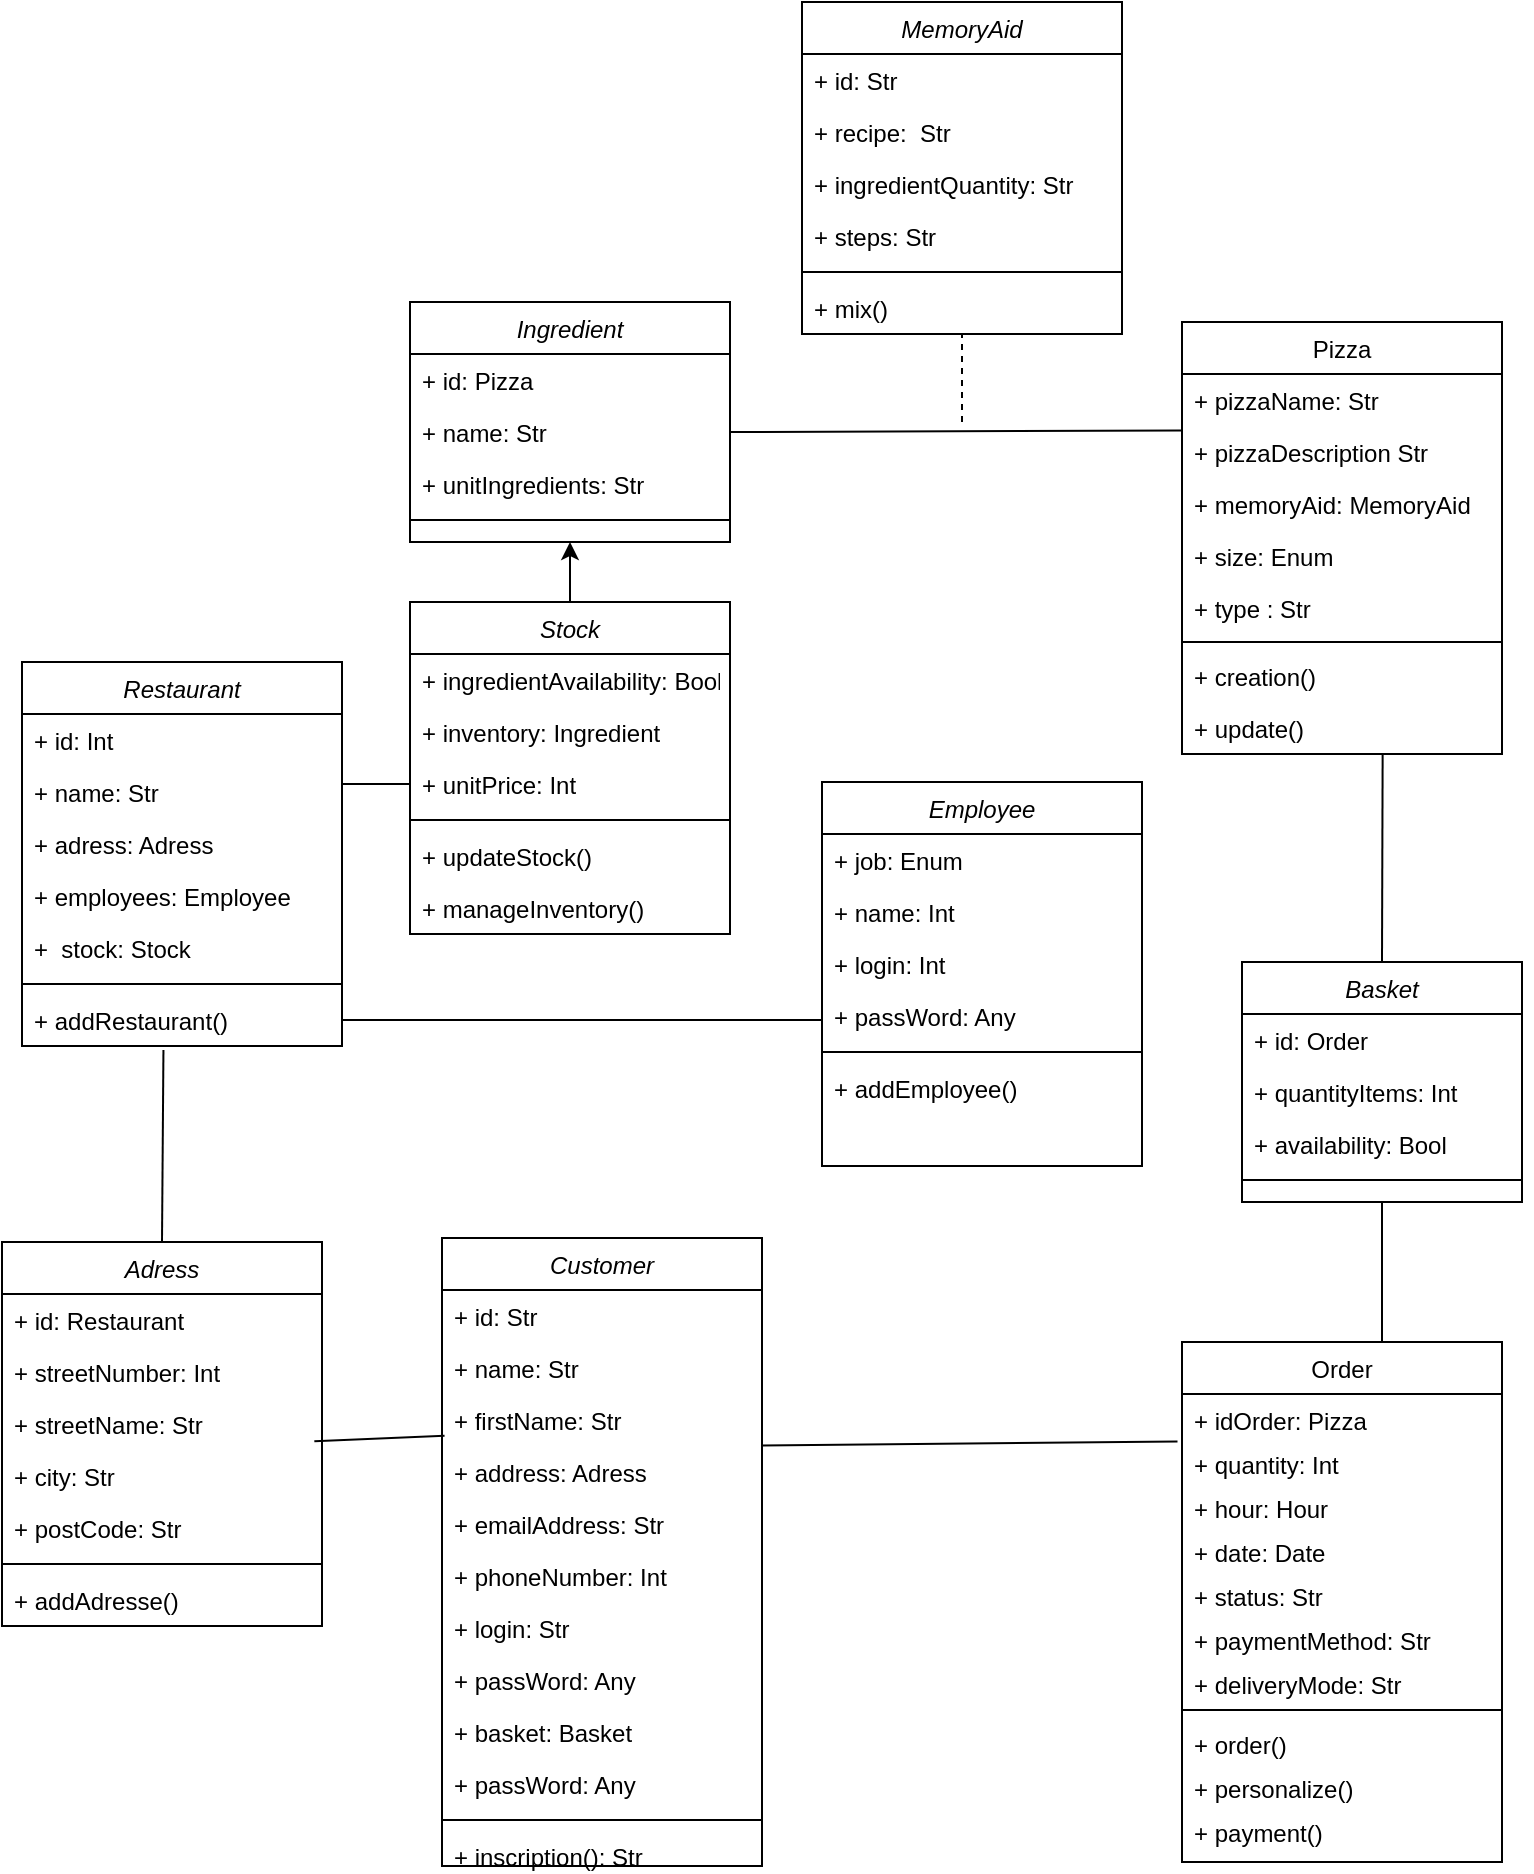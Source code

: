 <mxfile version="20.8.22" type="device"><diagram id="C5RBs43oDa-KdzZeNtuy" name="Page-1"><mxGraphModel dx="1681" dy="583" grid="1" gridSize="10" guides="1" tooltips="1" connect="1" arrows="1" fold="1" page="1" pageScale="1" pageWidth="827" pageHeight="1169" math="0" shadow="0"><root><mxCell id="WIyWlLk6GJQsqaUBKTNV-0"/><mxCell id="WIyWlLk6GJQsqaUBKTNV-1" parent="WIyWlLk6GJQsqaUBKTNV-0"/><mxCell id="zkfFHV4jXpPFQw0GAbJ--0" value="Customer" style="swimlane;fontStyle=2;align=center;verticalAlign=top;childLayout=stackLayout;horizontal=1;startSize=26;horizontalStack=0;resizeParent=1;resizeLast=0;collapsible=1;marginBottom=0;rounded=0;shadow=0;strokeWidth=1;" parent="WIyWlLk6GJQsqaUBKTNV-1" vertex="1"><mxGeometry x="270" y="628" width="160" height="314" as="geometry"><mxRectangle x="230" y="140" width="160" height="26" as="alternateBounds"/></mxGeometry></mxCell><mxCell id="zkfFHV4jXpPFQw0GAbJ--1" value="+ id: Str" style="text;align=left;verticalAlign=top;spacingLeft=4;spacingRight=4;overflow=hidden;rotatable=0;points=[[0,0.5],[1,0.5]];portConstraint=eastwest;" parent="zkfFHV4jXpPFQw0GAbJ--0" vertex="1"><mxGeometry y="26" width="160" height="26" as="geometry"/></mxCell><mxCell id="oWR96IJqi7vCmlH9V8G7-21" value="+ name: Str" style="text;align=left;verticalAlign=top;spacingLeft=4;spacingRight=4;overflow=hidden;rotatable=0;points=[[0,0.5],[1,0.5]];portConstraint=eastwest;" parent="zkfFHV4jXpPFQw0GAbJ--0" vertex="1"><mxGeometry y="52" width="160" height="26" as="geometry"/></mxCell><mxCell id="zkfFHV4jXpPFQw0GAbJ--2" value="+ firstName: Str" style="text;align=left;verticalAlign=top;spacingLeft=4;spacingRight=4;overflow=hidden;rotatable=0;points=[[0,0.5],[1,0.5]];portConstraint=eastwest;rounded=0;shadow=0;html=0;" parent="zkfFHV4jXpPFQw0GAbJ--0" vertex="1"><mxGeometry y="78" width="160" height="26" as="geometry"/></mxCell><mxCell id="zkfFHV4jXpPFQw0GAbJ--3" value="+ address: Adress" style="text;align=left;verticalAlign=top;spacingLeft=4;spacingRight=4;overflow=hidden;rotatable=0;points=[[0,0.5],[1,0.5]];portConstraint=eastwest;rounded=0;shadow=0;html=0;" parent="zkfFHV4jXpPFQw0GAbJ--0" vertex="1"><mxGeometry y="104" width="160" height="26" as="geometry"/></mxCell><mxCell id="oWR96IJqi7vCmlH9V8G7-4" value="+ emailAddress: Str" style="text;align=left;verticalAlign=top;spacingLeft=4;spacingRight=4;overflow=hidden;rotatable=0;points=[[0,0.5],[1,0.5]];portConstraint=eastwest;rounded=0;shadow=0;html=0;" parent="zkfFHV4jXpPFQw0GAbJ--0" vertex="1"><mxGeometry y="130" width="160" height="26" as="geometry"/></mxCell><mxCell id="oWR96IJqi7vCmlH9V8G7-5" value="+ phoneNumber: Int" style="text;align=left;verticalAlign=top;spacingLeft=4;spacingRight=4;overflow=hidden;rotatable=0;points=[[0,0.5],[1,0.5]];portConstraint=eastwest;rounded=0;shadow=0;html=0;" parent="zkfFHV4jXpPFQw0GAbJ--0" vertex="1"><mxGeometry y="156" width="160" height="26" as="geometry"/></mxCell><mxCell id="oWR96IJqi7vCmlH9V8G7-6" value="+ login: Str" style="text;align=left;verticalAlign=top;spacingLeft=4;spacingRight=4;overflow=hidden;rotatable=0;points=[[0,0.5],[1,0.5]];portConstraint=eastwest;rounded=0;shadow=0;html=0;" parent="zkfFHV4jXpPFQw0GAbJ--0" vertex="1"><mxGeometry y="182" width="160" height="26" as="geometry"/></mxCell><mxCell id="oWR96IJqi7vCmlH9V8G7-7" value="+ passWord: Any" style="text;align=left;verticalAlign=top;spacingLeft=4;spacingRight=4;overflow=hidden;rotatable=0;points=[[0,0.5],[1,0.5]];portConstraint=eastwest;rounded=0;shadow=0;html=0;" parent="zkfFHV4jXpPFQw0GAbJ--0" vertex="1"><mxGeometry y="208" width="160" height="26" as="geometry"/></mxCell><mxCell id="oWR96IJqi7vCmlH9V8G7-186" value="+ basket: Basket" style="text;align=left;verticalAlign=top;spacingLeft=4;spacingRight=4;overflow=hidden;rotatable=0;points=[[0,0.5],[1,0.5]];portConstraint=eastwest;rounded=0;shadow=0;html=0;" parent="zkfFHV4jXpPFQw0GAbJ--0" vertex="1"><mxGeometry y="234" width="160" height="26" as="geometry"/></mxCell><mxCell id="ngTzJfOQQzczWjwQaDOp-6" value="+ passWord: Any" style="text;align=left;verticalAlign=top;spacingLeft=4;spacingRight=4;overflow=hidden;rotatable=0;points=[[0,0.5],[1,0.5]];portConstraint=eastwest;rounded=0;shadow=0;html=0;" vertex="1" parent="zkfFHV4jXpPFQw0GAbJ--0"><mxGeometry y="260" width="160" height="26" as="geometry"/></mxCell><mxCell id="zkfFHV4jXpPFQw0GAbJ--4" value="&lt;br&gt;" style="line;html=1;strokeWidth=1;align=left;verticalAlign=middle;spacingTop=-1;spacingLeft=3;spacingRight=3;rotatable=0;labelPosition=right;points=[];portConstraint=eastwest;" parent="zkfFHV4jXpPFQw0GAbJ--0" vertex="1"><mxGeometry y="286" width="160" height="10" as="geometry"/></mxCell><mxCell id="zkfFHV4jXpPFQw0GAbJ--5" value="+ inscription(): Str&#10;" style="text;align=left;verticalAlign=top;spacingLeft=4;spacingRight=4;overflow=hidden;rotatable=0;points=[[0,0.5],[1,0.5]];portConstraint=eastwest;" parent="zkfFHV4jXpPFQw0GAbJ--0" vertex="1"><mxGeometry y="296" width="160" height="18" as="geometry"/></mxCell><mxCell id="zkfFHV4jXpPFQw0GAbJ--13" value="Order" style="swimlane;fontStyle=0;align=center;verticalAlign=top;childLayout=stackLayout;horizontal=1;startSize=26;horizontalStack=0;resizeParent=1;resizeLast=0;collapsible=1;marginBottom=0;rounded=0;shadow=0;strokeWidth=1;" parent="WIyWlLk6GJQsqaUBKTNV-1" vertex="1"><mxGeometry x="640" y="680" width="160" height="260" as="geometry"><mxRectangle x="640" y="450" width="170" height="26" as="alternateBounds"/></mxGeometry></mxCell><mxCell id="oWR96IJqi7vCmlH9V8G7-34" value="+ idOrder: Pizza" style="text;align=left;verticalAlign=top;spacingLeft=4;spacingRight=4;overflow=hidden;rotatable=0;points=[[0,0.5],[1,0.5]];portConstraint=eastwest;" parent="zkfFHV4jXpPFQw0GAbJ--13" vertex="1"><mxGeometry y="26" width="160" height="22" as="geometry"/></mxCell><mxCell id="zkfFHV4jXpPFQw0GAbJ--14" value="+ quantity: Int" style="text;align=left;verticalAlign=top;spacingLeft=4;spacingRight=4;overflow=hidden;rotatable=0;points=[[0,0.5],[1,0.5]];portConstraint=eastwest;" parent="zkfFHV4jXpPFQw0GAbJ--13" vertex="1"><mxGeometry y="48" width="160" height="22" as="geometry"/></mxCell><mxCell id="oWR96IJqi7vCmlH9V8G7-31" value="+ hour: Hour" style="text;align=left;verticalAlign=top;spacingLeft=4;spacingRight=4;overflow=hidden;rotatable=0;points=[[0,0.5],[1,0.5]];portConstraint=eastwest;" parent="zkfFHV4jXpPFQw0GAbJ--13" vertex="1"><mxGeometry y="70" width="160" height="22" as="geometry"/></mxCell><mxCell id="oWR96IJqi7vCmlH9V8G7-30" value="+ date: Date" style="text;align=left;verticalAlign=top;spacingLeft=4;spacingRight=4;overflow=hidden;rotatable=0;points=[[0,0.5],[1,0.5]];portConstraint=eastwest;" parent="zkfFHV4jXpPFQw0GAbJ--13" vertex="1"><mxGeometry y="92" width="160" height="22" as="geometry"/></mxCell><mxCell id="oWR96IJqi7vCmlH9V8G7-32" value="+ status: Str" style="text;align=left;verticalAlign=top;spacingLeft=4;spacingRight=4;overflow=hidden;rotatable=0;points=[[0,0.5],[1,0.5]];portConstraint=eastwest;" parent="zkfFHV4jXpPFQw0GAbJ--13" vertex="1"><mxGeometry y="114" width="160" height="22" as="geometry"/></mxCell><mxCell id="oWR96IJqi7vCmlH9V8G7-27" value="+ paymentMethod: Str" style="text;align=left;verticalAlign=top;spacingLeft=4;spacingRight=4;overflow=hidden;rotatable=0;points=[[0,0.5],[1,0.5]];portConstraint=eastwest;" parent="zkfFHV4jXpPFQw0GAbJ--13" vertex="1"><mxGeometry y="136" width="160" height="22" as="geometry"/></mxCell><mxCell id="oWR96IJqi7vCmlH9V8G7-33" value="+ deliveryMode: Str" style="text;align=left;verticalAlign=top;spacingLeft=4;spacingRight=4;overflow=hidden;rotatable=0;points=[[0,0.5],[1,0.5]];portConstraint=eastwest;" parent="zkfFHV4jXpPFQw0GAbJ--13" vertex="1"><mxGeometry y="158" width="160" height="22" as="geometry"/></mxCell><mxCell id="zkfFHV4jXpPFQw0GAbJ--15" value="" style="line;html=1;strokeWidth=1;align=left;verticalAlign=middle;spacingTop=-1;spacingLeft=3;spacingRight=3;rotatable=0;labelPosition=right;points=[];portConstraint=eastwest;" parent="zkfFHV4jXpPFQw0GAbJ--13" vertex="1"><mxGeometry y="180" width="160" height="8" as="geometry"/></mxCell><mxCell id="oWR96IJqi7vCmlH9V8G7-25" value="+ order()" style="text;align=left;verticalAlign=top;spacingLeft=4;spacingRight=4;overflow=hidden;rotatable=0;points=[[0,0.5],[1,0.5]];portConstraint=eastwest;" parent="zkfFHV4jXpPFQw0GAbJ--13" vertex="1"><mxGeometry y="188" width="160" height="22" as="geometry"/></mxCell><mxCell id="oWR96IJqi7vCmlH9V8G7-29" value="+ personalize()" style="text;align=left;verticalAlign=top;spacingLeft=4;spacingRight=4;overflow=hidden;rotatable=0;points=[[0,0.5],[1,0.5]];portConstraint=eastwest;" parent="zkfFHV4jXpPFQw0GAbJ--13" vertex="1"><mxGeometry y="210" width="160" height="22" as="geometry"/></mxCell><mxCell id="oWR96IJqi7vCmlH9V8G7-28" value="+ payment()" style="text;align=left;verticalAlign=top;spacingLeft=4;spacingRight=4;overflow=hidden;rotatable=0;points=[[0,0.5],[1,0.5]];portConstraint=eastwest;" parent="zkfFHV4jXpPFQw0GAbJ--13" vertex="1"><mxGeometry y="232" width="160" height="28" as="geometry"/></mxCell><mxCell id="oWR96IJqi7vCmlH9V8G7-11" value="Pizza" style="swimlane;fontStyle=0;align=center;verticalAlign=top;childLayout=stackLayout;horizontal=1;startSize=26;horizontalStack=0;resizeParent=1;resizeLast=0;collapsible=1;marginBottom=0;rounded=0;shadow=0;strokeWidth=1;" parent="WIyWlLk6GJQsqaUBKTNV-1" vertex="1"><mxGeometry x="640" y="170" width="160" height="216" as="geometry"><mxRectangle x="550" y="140" width="160" height="26" as="alternateBounds"/></mxGeometry></mxCell><mxCell id="oWR96IJqi7vCmlH9V8G7-12" value="+ pizzaName: Str    " style="text;align=left;verticalAlign=top;spacingLeft=4;spacingRight=4;overflow=hidden;rotatable=0;points=[[0,0.5],[1,0.5]];portConstraint=eastwest;" parent="oWR96IJqi7vCmlH9V8G7-11" vertex="1"><mxGeometry y="26" width="160" height="26" as="geometry"/></mxCell><mxCell id="oWR96IJqi7vCmlH9V8G7-22" value="+ pizzaDescription Str    " style="text;align=left;verticalAlign=top;spacingLeft=4;spacingRight=4;overflow=hidden;rotatable=0;points=[[0,0.5],[1,0.5]];portConstraint=eastwest;" parent="oWR96IJqi7vCmlH9V8G7-11" vertex="1"><mxGeometry y="52" width="160" height="26" as="geometry"/></mxCell><mxCell id="oWR96IJqi7vCmlH9V8G7-13" value="+ memoryAid: MemoryAid" style="text;align=left;verticalAlign=top;spacingLeft=4;spacingRight=4;overflow=hidden;rotatable=0;points=[[0,0.5],[1,0.5]];portConstraint=eastwest;rounded=0;shadow=0;html=0;" parent="oWR96IJqi7vCmlH9V8G7-11" vertex="1"><mxGeometry y="78" width="160" height="26" as="geometry"/></mxCell><mxCell id="oWR96IJqi7vCmlH9V8G7-14" value="+ size: Enum" style="text;align=left;verticalAlign=top;spacingLeft=4;spacingRight=4;overflow=hidden;rotatable=0;points=[[0,0.5],[1,0.5]];portConstraint=eastwest;rounded=0;shadow=0;html=0;" parent="oWR96IJqi7vCmlH9V8G7-11" vertex="1"><mxGeometry y="104" width="160" height="26" as="geometry"/></mxCell><mxCell id="oWR96IJqi7vCmlH9V8G7-15" value="+ type : Str" style="text;align=left;verticalAlign=top;spacingLeft=4;spacingRight=4;overflow=hidden;rotatable=0;points=[[0,0.5],[1,0.5]];portConstraint=eastwest;rounded=0;shadow=0;html=0;" parent="oWR96IJqi7vCmlH9V8G7-11" vertex="1"><mxGeometry y="130" width="160" height="26" as="geometry"/></mxCell><mxCell id="oWR96IJqi7vCmlH9V8G7-16" value="" style="line;html=1;strokeWidth=1;align=left;verticalAlign=middle;spacingTop=-1;spacingLeft=3;spacingRight=3;rotatable=0;labelPosition=right;points=[];portConstraint=eastwest;" parent="oWR96IJqi7vCmlH9V8G7-11" vertex="1"><mxGeometry y="156" width="160" height="8" as="geometry"/></mxCell><mxCell id="oWR96IJqi7vCmlH9V8G7-17" value="+ creation()" style="text;align=left;verticalAlign=top;spacingLeft=4;spacingRight=4;overflow=hidden;rotatable=0;points=[[0,0.5],[1,0.5]];portConstraint=eastwest;" parent="oWR96IJqi7vCmlH9V8G7-11" vertex="1"><mxGeometry y="164" width="160" height="26" as="geometry"/></mxCell><mxCell id="oWR96IJqi7vCmlH9V8G7-18" value="+ update()" style="text;align=left;verticalAlign=top;spacingLeft=4;spacingRight=4;overflow=hidden;rotatable=0;points=[[0,0.5],[1,0.5]];portConstraint=eastwest;" parent="oWR96IJqi7vCmlH9V8G7-11" vertex="1"><mxGeometry y="190" width="160" height="26" as="geometry"/></mxCell><mxCell id="oWR96IJqi7vCmlH9V8G7-40" value="Ingredient" style="swimlane;fontStyle=2;align=center;verticalAlign=top;childLayout=stackLayout;horizontal=1;startSize=26;horizontalStack=0;resizeParent=1;resizeLast=0;collapsible=1;marginBottom=0;rounded=0;shadow=0;strokeWidth=1;" parent="WIyWlLk6GJQsqaUBKTNV-1" vertex="1"><mxGeometry x="254" y="160" width="160" height="120" as="geometry"><mxRectangle x="230" y="140" width="160" height="26" as="alternateBounds"/></mxGeometry></mxCell><mxCell id="oWR96IJqi7vCmlH9V8G7-41" value="+ id: Pizza" style="text;align=left;verticalAlign=top;spacingLeft=4;spacingRight=4;overflow=hidden;rotatable=0;points=[[0,0.5],[1,0.5]];portConstraint=eastwest;" parent="oWR96IJqi7vCmlH9V8G7-40" vertex="1"><mxGeometry y="26" width="160" height="26" as="geometry"/></mxCell><mxCell id="oWR96IJqi7vCmlH9V8G7-42" value="+ name: Str" style="text;align=left;verticalAlign=top;spacingLeft=4;spacingRight=4;overflow=hidden;rotatable=0;points=[[0,0.5],[1,0.5]];portConstraint=eastwest;" parent="oWR96IJqi7vCmlH9V8G7-40" vertex="1"><mxGeometry y="52" width="160" height="26" as="geometry"/></mxCell><mxCell id="oWR96IJqi7vCmlH9V8G7-51" value="+ unitIngredients: Str" style="text;align=left;verticalAlign=top;spacingLeft=4;spacingRight=4;overflow=hidden;rotatable=0;points=[[0,0.5],[1,0.5]];portConstraint=eastwest;rounded=0;shadow=0;html=0;" parent="oWR96IJqi7vCmlH9V8G7-40" vertex="1"><mxGeometry y="78" width="160" height="26" as="geometry"/></mxCell><mxCell id="oWR96IJqi7vCmlH9V8G7-49" value="&lt;br&gt;" style="line;html=1;strokeWidth=1;align=left;verticalAlign=middle;spacingTop=-1;spacingLeft=3;spacingRight=3;rotatable=0;labelPosition=right;points=[];portConstraint=eastwest;" parent="oWR96IJqi7vCmlH9V8G7-40" vertex="1"><mxGeometry y="104" width="160" height="10" as="geometry"/></mxCell><mxCell id="oWR96IJqi7vCmlH9V8G7-60" style="edgeStyle=orthogonalEdgeStyle;rounded=0;orthogonalLoop=1;jettySize=auto;html=1;exitX=0.5;exitY=0;exitDx=0;exitDy=0;entryX=0.5;entryY=1;entryDx=0;entryDy=0;" parent="WIyWlLk6GJQsqaUBKTNV-1" source="oWR96IJqi7vCmlH9V8G7-54" target="oWR96IJqi7vCmlH9V8G7-40" edge="1"><mxGeometry relative="1" as="geometry"/></mxCell><mxCell id="oWR96IJqi7vCmlH9V8G7-54" value="Stock" style="swimlane;fontStyle=2;align=center;verticalAlign=top;childLayout=stackLayout;horizontal=1;startSize=26;horizontalStack=0;resizeParent=1;resizeLast=0;collapsible=1;marginBottom=0;rounded=0;shadow=0;strokeWidth=1;" parent="WIyWlLk6GJQsqaUBKTNV-1" vertex="1"><mxGeometry x="254" y="310" width="160" height="166" as="geometry"><mxRectangle x="254" y="330" width="160" height="26" as="alternateBounds"/></mxGeometry></mxCell><mxCell id="oWR96IJqi7vCmlH9V8G7-55" value="+ ingredientAvailability: Bool" style="text;align=left;verticalAlign=top;spacingLeft=4;spacingRight=4;overflow=hidden;rotatable=0;points=[[0,0.5],[1,0.5]];portConstraint=eastwest;" parent="oWR96IJqi7vCmlH9V8G7-54" vertex="1"><mxGeometry y="26" width="160" height="26" as="geometry"/></mxCell><mxCell id="oWR96IJqi7vCmlH9V8G7-56" value="+ inventory: Ingredient" style="text;align=left;verticalAlign=top;spacingLeft=4;spacingRight=4;overflow=hidden;rotatable=0;points=[[0,0.5],[1,0.5]];portConstraint=eastwest;" parent="oWR96IJqi7vCmlH9V8G7-54" vertex="1"><mxGeometry y="52" width="160" height="26" as="geometry"/></mxCell><mxCell id="oWR96IJqi7vCmlH9V8G7-57" value="+ unitPrice: Int" style="text;align=left;verticalAlign=top;spacingLeft=4;spacingRight=4;overflow=hidden;rotatable=0;points=[[0,0.5],[1,0.5]];portConstraint=eastwest;rounded=0;shadow=0;html=0;" parent="oWR96IJqi7vCmlH9V8G7-54" vertex="1"><mxGeometry y="78" width="160" height="26" as="geometry"/></mxCell><mxCell id="oWR96IJqi7vCmlH9V8G7-58" value="&lt;br&gt;" style="line;html=1;strokeWidth=1;align=left;verticalAlign=middle;spacingTop=-1;spacingLeft=3;spacingRight=3;rotatable=0;labelPosition=right;points=[];portConstraint=eastwest;" parent="oWR96IJqi7vCmlH9V8G7-54" vertex="1"><mxGeometry y="104" width="160" height="10" as="geometry"/></mxCell><mxCell id="oWR96IJqi7vCmlH9V8G7-61" value="+ updateStock()" style="text;align=left;verticalAlign=top;spacingLeft=4;spacingRight=4;overflow=hidden;rotatable=0;points=[[0,0.5],[1,0.5]];portConstraint=eastwest;rounded=0;shadow=0;html=0;" parent="oWR96IJqi7vCmlH9V8G7-54" vertex="1"><mxGeometry y="114" width="160" height="26" as="geometry"/></mxCell><mxCell id="oWR96IJqi7vCmlH9V8G7-62" value="+ manageInventory()" style="text;align=left;verticalAlign=top;spacingLeft=4;spacingRight=4;overflow=hidden;rotatable=0;points=[[0,0.5],[1,0.5]];portConstraint=eastwest;rounded=0;shadow=0;html=0;" parent="oWR96IJqi7vCmlH9V8G7-54" vertex="1"><mxGeometry y="140" width="160" height="26" as="geometry"/></mxCell><mxCell id="oWR96IJqi7vCmlH9V8G7-81" value="Employee" style="swimlane;fontStyle=2;align=center;verticalAlign=top;childLayout=stackLayout;horizontal=1;startSize=26;horizontalStack=0;resizeParent=1;resizeLast=0;collapsible=1;marginBottom=0;rounded=0;shadow=0;strokeWidth=1;" parent="WIyWlLk6GJQsqaUBKTNV-1" vertex="1"><mxGeometry x="460" y="400" width="160" height="192" as="geometry"><mxRectangle x="230" y="140" width="160" height="26" as="alternateBounds"/></mxGeometry></mxCell><mxCell id="oWR96IJqi7vCmlH9V8G7-82" value="+ job: Enum" style="text;align=left;verticalAlign=top;spacingLeft=4;spacingRight=4;overflow=hidden;rotatable=0;points=[[0,0.5],[1,0.5]];portConstraint=eastwest;" parent="oWR96IJqi7vCmlH9V8G7-81" vertex="1"><mxGeometry y="26" width="160" height="26" as="geometry"/></mxCell><mxCell id="oWR96IJqi7vCmlH9V8G7-160" value="+ name: Int" style="text;align=left;verticalAlign=top;spacingLeft=4;spacingRight=4;overflow=hidden;rotatable=0;points=[[0,0.5],[1,0.5]];portConstraint=eastwest;" parent="oWR96IJqi7vCmlH9V8G7-81" vertex="1"><mxGeometry y="52" width="160" height="26" as="geometry"/></mxCell><mxCell id="oWR96IJqi7vCmlH9V8G7-83" value="+ login: Int" style="text;align=left;verticalAlign=top;spacingLeft=4;spacingRight=4;overflow=hidden;rotatable=0;points=[[0,0.5],[1,0.5]];portConstraint=eastwest;" parent="oWR96IJqi7vCmlH9V8G7-81" vertex="1"><mxGeometry y="78" width="160" height="26" as="geometry"/></mxCell><mxCell id="oWR96IJqi7vCmlH9V8G7-162" value="+ passWord: Any" style="text;align=left;verticalAlign=top;spacingLeft=4;spacingRight=4;overflow=hidden;rotatable=0;points=[[0,0.5],[1,0.5]];portConstraint=eastwest;" parent="oWR96IJqi7vCmlH9V8G7-81" vertex="1"><mxGeometry y="104" width="160" height="26" as="geometry"/></mxCell><mxCell id="oWR96IJqi7vCmlH9V8G7-85" value="&lt;br&gt;" style="line;html=1;strokeWidth=1;align=left;verticalAlign=middle;spacingTop=-1;spacingLeft=3;spacingRight=3;rotatable=0;labelPosition=right;points=[];portConstraint=eastwest;" parent="oWR96IJqi7vCmlH9V8G7-81" vertex="1"><mxGeometry y="130" width="160" height="10" as="geometry"/></mxCell><mxCell id="oWR96IJqi7vCmlH9V8G7-87" value="+ addEmployee()" style="text;align=left;verticalAlign=top;spacingLeft=4;spacingRight=4;overflow=hidden;rotatable=0;points=[[0,0.5],[1,0.5]];portConstraint=eastwest;" parent="oWR96IJqi7vCmlH9V8G7-81" vertex="1"><mxGeometry y="140" width="160" height="26" as="geometry"/></mxCell><mxCell id="oWR96IJqi7vCmlH9V8G7-89" value="" style="endArrow=none;html=1;rounded=0;exitX=1;exitY=0.5;exitDx=0;exitDy=0;entryX=-0.003;entryY=0.085;entryDx=0;entryDy=0;entryPerimeter=0;" parent="WIyWlLk6GJQsqaUBKTNV-1" source="oWR96IJqi7vCmlH9V8G7-42" target="oWR96IJqi7vCmlH9V8G7-22" edge="1"><mxGeometry width="50" height="50" relative="1" as="geometry"><mxPoint x="590" y="350" as="sourcePoint"/><mxPoint x="630" y="225" as="targetPoint"/></mxGeometry></mxCell><mxCell id="oWR96IJqi7vCmlH9V8G7-90" value="MemoryAid" style="swimlane;fontStyle=2;align=center;verticalAlign=top;childLayout=stackLayout;horizontal=1;startSize=26;horizontalStack=0;resizeParent=1;resizeLast=0;collapsible=1;marginBottom=0;rounded=0;shadow=0;strokeWidth=1;" parent="WIyWlLk6GJQsqaUBKTNV-1" vertex="1"><mxGeometry x="450" y="10" width="160" height="166" as="geometry"><mxRectangle x="230" y="140" width="160" height="26" as="alternateBounds"/></mxGeometry></mxCell><mxCell id="oWR96IJqi7vCmlH9V8G7-91" value="+ id: Str" style="text;align=left;verticalAlign=top;spacingLeft=4;spacingRight=4;overflow=hidden;rotatable=0;points=[[0,0.5],[1,0.5]];portConstraint=eastwest;" parent="oWR96IJqi7vCmlH9V8G7-90" vertex="1"><mxGeometry y="26" width="160" height="26" as="geometry"/></mxCell><mxCell id="oWR96IJqi7vCmlH9V8G7-92" value="+ recipe:  Str" style="text;align=left;verticalAlign=top;spacingLeft=4;spacingRight=4;overflow=hidden;rotatable=0;points=[[0,0.5],[1,0.5]];portConstraint=eastwest;" parent="oWR96IJqi7vCmlH9V8G7-90" vertex="1"><mxGeometry y="52" width="160" height="26" as="geometry"/></mxCell><mxCell id="oWR96IJqi7vCmlH9V8G7-93" value="+ ingredientQuantity: Str" style="text;align=left;verticalAlign=top;spacingLeft=4;spacingRight=4;overflow=hidden;rotatable=0;points=[[0,0.5],[1,0.5]];portConstraint=eastwest;rounded=0;shadow=0;html=0;" parent="oWR96IJqi7vCmlH9V8G7-90" vertex="1"><mxGeometry y="78" width="160" height="26" as="geometry"/></mxCell><mxCell id="oWR96IJqi7vCmlH9V8G7-95" value="+ steps: Str" style="text;align=left;verticalAlign=top;spacingLeft=4;spacingRight=4;overflow=hidden;rotatable=0;points=[[0,0.5],[1,0.5]];portConstraint=eastwest;" parent="oWR96IJqi7vCmlH9V8G7-90" vertex="1"><mxGeometry y="104" width="160" height="26" as="geometry"/></mxCell><mxCell id="oWR96IJqi7vCmlH9V8G7-94" value="&lt;br&gt;" style="line;html=1;strokeWidth=1;align=left;verticalAlign=middle;spacingTop=-1;spacingLeft=3;spacingRight=3;rotatable=0;labelPosition=right;points=[];portConstraint=eastwest;" parent="oWR96IJqi7vCmlH9V8G7-90" vertex="1"><mxGeometry y="130" width="160" height="10" as="geometry"/></mxCell><mxCell id="oWR96IJqi7vCmlH9V8G7-96" value="+ mix()" style="text;align=left;verticalAlign=top;spacingLeft=4;spacingRight=4;overflow=hidden;rotatable=0;points=[[0,0.5],[1,0.5]];portConstraint=eastwest;" parent="oWR96IJqi7vCmlH9V8G7-90" vertex="1"><mxGeometry y="140" width="160" height="26" as="geometry"/></mxCell><mxCell id="oWR96IJqi7vCmlH9V8G7-100" value="Adress" style="swimlane;fontStyle=2;align=center;verticalAlign=top;childLayout=stackLayout;horizontal=1;startSize=26;horizontalStack=0;resizeParent=1;resizeLast=0;collapsible=1;marginBottom=0;rounded=0;shadow=0;strokeWidth=1;" parent="WIyWlLk6GJQsqaUBKTNV-1" vertex="1"><mxGeometry x="50" y="630" width="160" height="192" as="geometry"><mxRectangle x="230" y="140" width="160" height="26" as="alternateBounds"/></mxGeometry></mxCell><mxCell id="oWR96IJqi7vCmlH9V8G7-180" value="+ id: Restaurant" style="text;align=left;verticalAlign=top;spacingLeft=4;spacingRight=4;overflow=hidden;rotatable=0;points=[[0,0.5],[1,0.5]];portConstraint=eastwest;" parent="oWR96IJqi7vCmlH9V8G7-100" vertex="1"><mxGeometry y="26" width="160" height="26" as="geometry"/></mxCell><mxCell id="oWR96IJqi7vCmlH9V8G7-101" value="+ streetNumber: Int" style="text;align=left;verticalAlign=top;spacingLeft=4;spacingRight=4;overflow=hidden;rotatable=0;points=[[0,0.5],[1,0.5]];portConstraint=eastwest;" parent="oWR96IJqi7vCmlH9V8G7-100" vertex="1"><mxGeometry y="52" width="160" height="26" as="geometry"/></mxCell><mxCell id="oWR96IJqi7vCmlH9V8G7-102" value="+ streetName: Str" style="text;align=left;verticalAlign=top;spacingLeft=4;spacingRight=4;overflow=hidden;rotatable=0;points=[[0,0.5],[1,0.5]];portConstraint=eastwest;" parent="oWR96IJqi7vCmlH9V8G7-100" vertex="1"><mxGeometry y="78" width="160" height="26" as="geometry"/></mxCell><mxCell id="oWR96IJqi7vCmlH9V8G7-103" value="+ city: Str" style="text;align=left;verticalAlign=top;spacingLeft=4;spacingRight=4;overflow=hidden;rotatable=0;points=[[0,0.5],[1,0.5]];portConstraint=eastwest;rounded=0;shadow=0;html=0;" parent="oWR96IJqi7vCmlH9V8G7-100" vertex="1"><mxGeometry y="104" width="160" height="26" as="geometry"/></mxCell><mxCell id="oWR96IJqi7vCmlH9V8G7-104" value="+ postCode: Str" style="text;align=left;verticalAlign=top;spacingLeft=4;spacingRight=4;overflow=hidden;rotatable=0;points=[[0,0.5],[1,0.5]];portConstraint=eastwest;" parent="oWR96IJqi7vCmlH9V8G7-100" vertex="1"><mxGeometry y="130" width="160" height="26" as="geometry"/></mxCell><mxCell id="oWR96IJqi7vCmlH9V8G7-105" value="&lt;br&gt;" style="line;html=1;strokeWidth=1;align=left;verticalAlign=middle;spacingTop=-1;spacingLeft=3;spacingRight=3;rotatable=0;labelPosition=right;points=[];portConstraint=eastwest;" parent="oWR96IJqi7vCmlH9V8G7-100" vertex="1"><mxGeometry y="156" width="160" height="10" as="geometry"/></mxCell><mxCell id="oWR96IJqi7vCmlH9V8G7-106" value="+ addAdresse()" style="text;align=left;verticalAlign=top;spacingLeft=4;spacingRight=4;overflow=hidden;rotatable=0;points=[[0,0.5],[1,0.5]];portConstraint=eastwest;" parent="oWR96IJqi7vCmlH9V8G7-100" vertex="1"><mxGeometry y="166" width="160" height="26" as="geometry"/></mxCell><mxCell id="oWR96IJqi7vCmlH9V8G7-107" value="Restaurant" style="swimlane;fontStyle=2;align=center;verticalAlign=top;childLayout=stackLayout;horizontal=1;startSize=26;horizontalStack=0;resizeParent=1;resizeLast=0;collapsible=1;marginBottom=0;rounded=0;shadow=0;strokeWidth=1;" parent="WIyWlLk6GJQsqaUBKTNV-1" vertex="1"><mxGeometry x="60" y="340" width="160" height="192" as="geometry"><mxRectangle x="230" y="140" width="160" height="26" as="alternateBounds"/></mxGeometry></mxCell><mxCell id="oWR96IJqi7vCmlH9V8G7-108" value="+ id: Int" style="text;align=left;verticalAlign=top;spacingLeft=4;spacingRight=4;overflow=hidden;rotatable=0;points=[[0,0.5],[1,0.5]];portConstraint=eastwest;" parent="oWR96IJqi7vCmlH9V8G7-107" vertex="1"><mxGeometry y="26" width="160" height="26" as="geometry"/></mxCell><mxCell id="oWR96IJqi7vCmlH9V8G7-109" value="+ name: Str" style="text;align=left;verticalAlign=top;spacingLeft=4;spacingRight=4;overflow=hidden;rotatable=0;points=[[0,0.5],[1,0.5]];portConstraint=eastwest;" parent="oWR96IJqi7vCmlH9V8G7-107" vertex="1"><mxGeometry y="52" width="160" height="26" as="geometry"/></mxCell><mxCell id="oWR96IJqi7vCmlH9V8G7-158" value="+ adress: Adress" style="text;align=left;verticalAlign=top;spacingLeft=4;spacingRight=4;overflow=hidden;rotatable=0;points=[[0,0.5],[1,0.5]];portConstraint=eastwest;" parent="oWR96IJqi7vCmlH9V8G7-107" vertex="1"><mxGeometry y="78" width="160" height="26" as="geometry"/></mxCell><mxCell id="oWR96IJqi7vCmlH9V8G7-184" value="+ employees: Employee" style="text;align=left;verticalAlign=top;spacingLeft=4;spacingRight=4;overflow=hidden;rotatable=0;points=[[0,0.5],[1,0.5]];portConstraint=eastwest;" parent="oWR96IJqi7vCmlH9V8G7-107" vertex="1"><mxGeometry y="104" width="160" height="26" as="geometry"/></mxCell><mxCell id="ngTzJfOQQzczWjwQaDOp-1" value="+  stock: Stock&#10;" style="text;align=left;verticalAlign=top;spacingLeft=4;spacingRight=4;overflow=hidden;rotatable=0;points=[[0,0.5],[1,0.5]];portConstraint=eastwest;" vertex="1" parent="oWR96IJqi7vCmlH9V8G7-107"><mxGeometry y="130" width="160" height="26" as="geometry"/></mxCell><mxCell id="oWR96IJqi7vCmlH9V8G7-112" value="&lt;br&gt;" style="line;html=1;strokeWidth=1;align=left;verticalAlign=middle;spacingTop=-1;spacingLeft=3;spacingRight=3;rotatable=0;labelPosition=right;points=[];portConstraint=eastwest;" parent="oWR96IJqi7vCmlH9V8G7-107" vertex="1"><mxGeometry y="156" width="160" height="10" as="geometry"/></mxCell><mxCell id="oWR96IJqi7vCmlH9V8G7-113" value="+ addRestaurant()" style="text;align=left;verticalAlign=top;spacingLeft=4;spacingRight=4;overflow=hidden;rotatable=0;points=[[0,0.5],[1,0.5]];portConstraint=eastwest;" parent="oWR96IJqi7vCmlH9V8G7-107" vertex="1"><mxGeometry y="166" width="160" height="26" as="geometry"/></mxCell><mxCell id="oWR96IJqi7vCmlH9V8G7-114" value="" style="endArrow=none;html=1;rounded=0;entryX=0;entryY=0.5;entryDx=0;entryDy=0;" parent="WIyWlLk6GJQsqaUBKTNV-1" target="oWR96IJqi7vCmlH9V8G7-57" edge="1"><mxGeometry width="50" height="50" relative="1" as="geometry"><mxPoint x="220" y="401" as="sourcePoint"/><mxPoint x="250" y="370" as="targetPoint"/></mxGeometry></mxCell><mxCell id="oWR96IJqi7vCmlH9V8G7-115" value="" style="endArrow=none;html=1;rounded=0;exitX=0.976;exitY=-0.169;exitDx=0;exitDy=0;entryX=0.008;entryY=0.805;entryDx=0;entryDy=0;entryPerimeter=0;exitPerimeter=0;" parent="WIyWlLk6GJQsqaUBKTNV-1" target="zkfFHV4jXpPFQw0GAbJ--2" edge="1" source="oWR96IJqi7vCmlH9V8G7-103"><mxGeometry width="50" height="50" relative="1" as="geometry"><mxPoint x="210" y="640" as="sourcePoint"/><mxPoint x="254" y="640" as="targetPoint"/></mxGeometry></mxCell><mxCell id="oWR96IJqi7vCmlH9V8G7-117" value="" style="endArrow=none;dashed=1;html=1;rounded=0;" parent="WIyWlLk6GJQsqaUBKTNV-1" edge="1" target="oWR96IJqi7vCmlH9V8G7-96"><mxGeometry width="50" height="50" relative="1" as="geometry"><mxPoint x="530" y="220" as="sourcePoint"/><mxPoint x="520" y="180" as="targetPoint"/></mxGeometry></mxCell><mxCell id="oWR96IJqi7vCmlH9V8G7-139" value="" style="endArrow=none;html=1;rounded=0;exitX=1;exitY=0.99;exitDx=0;exitDy=0;exitPerimeter=0;entryX=-0.014;entryY=0.079;entryDx=0;entryDy=0;entryPerimeter=0;" parent="WIyWlLk6GJQsqaUBKTNV-1" source="zkfFHV4jXpPFQw0GAbJ--2" target="zkfFHV4jXpPFQw0GAbJ--14" edge="1"><mxGeometry width="50" height="50" relative="1" as="geometry"><mxPoint x="430" y="810" as="sourcePoint"/><mxPoint x="630" y="734" as="targetPoint"/></mxGeometry></mxCell><mxCell id="oWR96IJqi7vCmlH9V8G7-187" value="Basket" style="swimlane;fontStyle=2;align=center;verticalAlign=top;childLayout=stackLayout;horizontal=1;startSize=26;horizontalStack=0;resizeParent=1;resizeLast=0;collapsible=1;marginBottom=0;rounded=0;shadow=0;strokeWidth=1;" parent="WIyWlLk6GJQsqaUBKTNV-1" vertex="1"><mxGeometry x="670" y="490" width="140" height="120" as="geometry"><mxRectangle x="230" y="140" width="160" height="26" as="alternateBounds"/></mxGeometry></mxCell><mxCell id="oWR96IJqi7vCmlH9V8G7-188" value="+ id: Order&#10;" style="text;align=left;verticalAlign=top;spacingLeft=4;spacingRight=4;overflow=hidden;rotatable=0;points=[[0,0.5],[1,0.5]];portConstraint=eastwest;" parent="oWR96IJqi7vCmlH9V8G7-187" vertex="1"><mxGeometry y="26" width="140" height="26" as="geometry"/></mxCell><mxCell id="oWR96IJqi7vCmlH9V8G7-189" value="+ quantityItems: Int" style="text;align=left;verticalAlign=top;spacingLeft=4;spacingRight=4;overflow=hidden;rotatable=0;points=[[0,0.5],[1,0.5]];portConstraint=eastwest;" parent="oWR96IJqi7vCmlH9V8G7-187" vertex="1"><mxGeometry y="52" width="140" height="26" as="geometry"/></mxCell><mxCell id="oWR96IJqi7vCmlH9V8G7-190" value="+ availability: Bool" style="text;align=left;verticalAlign=top;spacingLeft=4;spacingRight=4;overflow=hidden;rotatable=0;points=[[0,0.5],[1,0.5]];portConstraint=eastwest;" parent="oWR96IJqi7vCmlH9V8G7-187" vertex="1"><mxGeometry y="78" width="140" height="26" as="geometry"/></mxCell><mxCell id="oWR96IJqi7vCmlH9V8G7-191" value="&lt;br&gt;" style="line;html=1;strokeWidth=1;align=left;verticalAlign=middle;spacingTop=-1;spacingLeft=3;spacingRight=3;rotatable=0;labelPosition=right;points=[];portConstraint=eastwest;" parent="oWR96IJqi7vCmlH9V8G7-187" vertex="1"><mxGeometry y="104" width="140" height="10" as="geometry"/></mxCell><mxCell id="oWR96IJqi7vCmlH9V8G7-192" value="" style="endArrow=none;html=1;rounded=0;fontSize=12;exitX=0.5;exitY=0;exitDx=0;exitDy=0;entryX=0.627;entryY=1;entryDx=0;entryDy=0;entryPerimeter=0;" parent="WIyWlLk6GJQsqaUBKTNV-1" source="oWR96IJqi7vCmlH9V8G7-187" edge="1" target="oWR96IJqi7vCmlH9V8G7-18"><mxGeometry width="50" height="50" relative="1" as="geometry"><mxPoint x="680" y="436" as="sourcePoint"/><mxPoint x="740" y="390" as="targetPoint"/></mxGeometry></mxCell><mxCell id="oWR96IJqi7vCmlH9V8G7-193" value="" style="endArrow=none;html=1;rounded=0;fontSize=12;exitX=0.5;exitY=0;exitDx=0;exitDy=0;" parent="WIyWlLk6GJQsqaUBKTNV-1" edge="1"><mxGeometry width="50" height="50" relative="1" as="geometry"><mxPoint x="740" y="680" as="sourcePoint"/><mxPoint x="740" y="610" as="targetPoint"/></mxGeometry></mxCell><mxCell id="ngTzJfOQQzczWjwQaDOp-2" value="" style="endArrow=none;html=1;rounded=0;entryX=0.442;entryY=1.075;entryDx=0;entryDy=0;entryPerimeter=0;exitX=0.5;exitY=0;exitDx=0;exitDy=0;" edge="1" parent="WIyWlLk6GJQsqaUBKTNV-1" source="oWR96IJqi7vCmlH9V8G7-100" target="oWR96IJqi7vCmlH9V8G7-113"><mxGeometry width="50" height="50" relative="1" as="geometry"><mxPoint x="131" y="580" as="sourcePoint"/><mxPoint x="123" y="530" as="targetPoint"/></mxGeometry></mxCell><mxCell id="ngTzJfOQQzczWjwQaDOp-3" value="" style="endArrow=none;html=1;rounded=0;exitX=1;exitY=0.5;exitDx=0;exitDy=0;" edge="1" parent="WIyWlLk6GJQsqaUBKTNV-1" source="oWR96IJqi7vCmlH9V8G7-113"><mxGeometry width="50" height="50" relative="1" as="geometry"><mxPoint x="400" y="550" as="sourcePoint"/><mxPoint x="460" y="519" as="targetPoint"/></mxGeometry></mxCell></root></mxGraphModel></diagram></mxfile>
